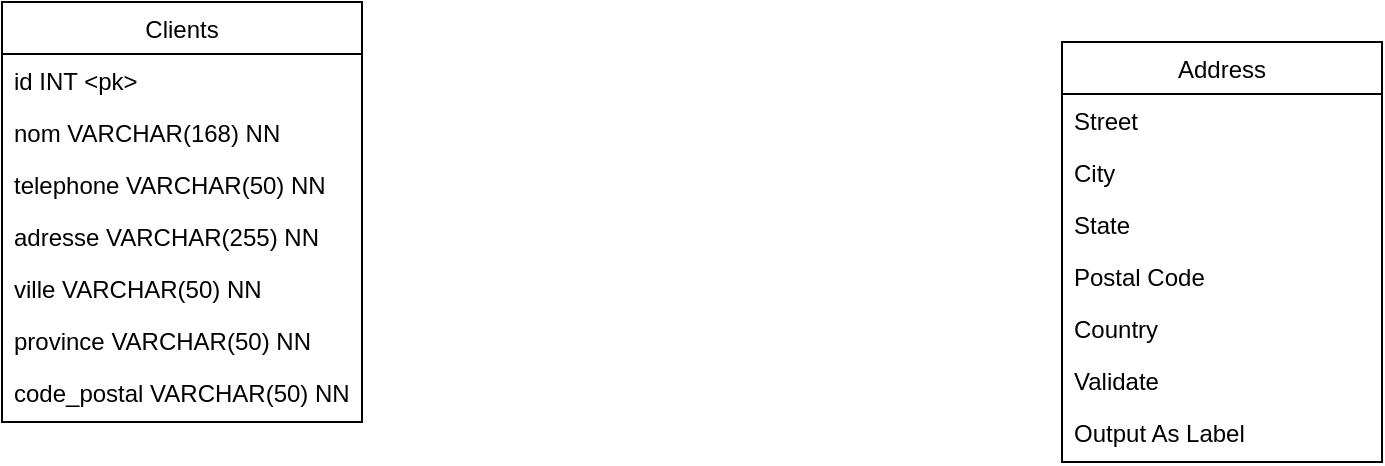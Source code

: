 <mxfile version="24.7.17">
  <diagram name="Page-1" id="efa7a0a1-bf9b-a30e-e6df-94a7791c09e9">
    <mxGraphModel dx="861" dy="984" grid="1" gridSize="10" guides="1" tooltips="1" connect="1" arrows="1" fold="1" page="1" pageScale="1" pageWidth="826" pageHeight="1169" background="none" math="0" shadow="0">
      <root>
        <mxCell id="0" />
        <mxCell id="1" parent="0" />
        <mxCell id="hP7u3rkh-9docSihSX_B-43" value="Address" style="swimlane;fontStyle=0;align=center;verticalAlign=top;childLayout=stackLayout;horizontal=1;startSize=26;horizontalStack=0;resizeParent=1;resizeLast=0;collapsible=1;marginBottom=0;rounded=0;shadow=0;strokeWidth=1;" vertex="1" parent="1">
          <mxGeometry x="1360" y="30" width="160" height="210" as="geometry">
            <mxRectangle x="550" y="140" width="160" height="26" as="alternateBounds" />
          </mxGeometry>
        </mxCell>
        <mxCell id="hP7u3rkh-9docSihSX_B-44" value="Street" style="text;align=left;verticalAlign=top;spacingLeft=4;spacingRight=4;overflow=hidden;rotatable=0;points=[[0,0.5],[1,0.5]];portConstraint=eastwest;" vertex="1" parent="hP7u3rkh-9docSihSX_B-43">
          <mxGeometry y="26" width="160" height="26" as="geometry" />
        </mxCell>
        <mxCell id="hP7u3rkh-9docSihSX_B-45" value="City" style="text;align=left;verticalAlign=top;spacingLeft=4;spacingRight=4;overflow=hidden;rotatable=0;points=[[0,0.5],[1,0.5]];portConstraint=eastwest;rounded=0;shadow=0;html=0;" vertex="1" parent="hP7u3rkh-9docSihSX_B-43">
          <mxGeometry y="52" width="160" height="26" as="geometry" />
        </mxCell>
        <mxCell id="hP7u3rkh-9docSihSX_B-46" value="State" style="text;align=left;verticalAlign=top;spacingLeft=4;spacingRight=4;overflow=hidden;rotatable=0;points=[[0,0.5],[1,0.5]];portConstraint=eastwest;rounded=0;shadow=0;html=0;" vertex="1" parent="hP7u3rkh-9docSihSX_B-43">
          <mxGeometry y="78" width="160" height="26" as="geometry" />
        </mxCell>
        <mxCell id="hP7u3rkh-9docSihSX_B-47" value="Postal Code" style="text;align=left;verticalAlign=top;spacingLeft=4;spacingRight=4;overflow=hidden;rotatable=0;points=[[0,0.5],[1,0.5]];portConstraint=eastwest;rounded=0;shadow=0;html=0;" vertex="1" parent="hP7u3rkh-9docSihSX_B-43">
          <mxGeometry y="104" width="160" height="26" as="geometry" />
        </mxCell>
        <mxCell id="hP7u3rkh-9docSihSX_B-48" value="Country" style="text;align=left;verticalAlign=top;spacingLeft=4;spacingRight=4;overflow=hidden;rotatable=0;points=[[0,0.5],[1,0.5]];portConstraint=eastwest;rounded=0;shadow=0;html=0;" vertex="1" parent="hP7u3rkh-9docSihSX_B-43">
          <mxGeometry y="130" width="160" height="26" as="geometry" />
        </mxCell>
        <mxCell id="hP7u3rkh-9docSihSX_B-50" value="Validate" style="text;align=left;verticalAlign=top;spacingLeft=4;spacingRight=4;overflow=hidden;rotatable=0;points=[[0,0.5],[1,0.5]];portConstraint=eastwest;" vertex="1" parent="hP7u3rkh-9docSihSX_B-43">
          <mxGeometry y="156" width="160" height="26" as="geometry" />
        </mxCell>
        <mxCell id="hP7u3rkh-9docSihSX_B-51" value="Output As Label" style="text;align=left;verticalAlign=top;spacingLeft=4;spacingRight=4;overflow=hidden;rotatable=0;points=[[0,0.5],[1,0.5]];portConstraint=eastwest;" vertex="1" parent="hP7u3rkh-9docSihSX_B-43">
          <mxGeometry y="182" width="160" height="26" as="geometry" />
        </mxCell>
        <mxCell id="hP7u3rkh-9docSihSX_B-57" value="Clients" style="swimlane;fontStyle=0;align=center;verticalAlign=top;childLayout=stackLayout;horizontal=1;startSize=26;horizontalStack=0;resizeParent=1;resizeLast=0;collapsible=1;marginBottom=0;rounded=0;shadow=0;strokeWidth=1;" vertex="1" parent="1">
          <mxGeometry x="830" y="10" width="180" height="210" as="geometry">
            <mxRectangle x="550" y="140" width="160" height="26" as="alternateBounds" />
          </mxGeometry>
        </mxCell>
        <mxCell id="hP7u3rkh-9docSihSX_B-58" value="id INT &lt;pk&gt;" style="text;align=left;verticalAlign=top;spacingLeft=4;spacingRight=4;overflow=hidden;rotatable=0;points=[[0,0.5],[1,0.5]];portConstraint=eastwest;" vertex="1" parent="hP7u3rkh-9docSihSX_B-57">
          <mxGeometry y="26" width="180" height="26" as="geometry" />
        </mxCell>
        <mxCell id="hP7u3rkh-9docSihSX_B-59" value="nom VARCHAR(168) NN" style="text;align=left;verticalAlign=top;spacingLeft=4;spacingRight=4;overflow=hidden;rotatable=0;points=[[0,0.5],[1,0.5]];portConstraint=eastwest;rounded=0;shadow=0;html=0;" vertex="1" parent="hP7u3rkh-9docSihSX_B-57">
          <mxGeometry y="52" width="180" height="26" as="geometry" />
        </mxCell>
        <mxCell id="hP7u3rkh-9docSihSX_B-60" value="telephone VARCHAR(50) NN" style="text;align=left;verticalAlign=top;spacingLeft=4;spacingRight=4;overflow=hidden;rotatable=0;points=[[0,0.5],[1,0.5]];portConstraint=eastwest;rounded=0;shadow=0;html=0;" vertex="1" parent="hP7u3rkh-9docSihSX_B-57">
          <mxGeometry y="78" width="180" height="26" as="geometry" />
        </mxCell>
        <mxCell id="hP7u3rkh-9docSihSX_B-61" value="adresse VARCHAR(255) NN" style="text;align=left;verticalAlign=top;spacingLeft=4;spacingRight=4;overflow=hidden;rotatable=0;points=[[0,0.5],[1,0.5]];portConstraint=eastwest;rounded=0;shadow=0;html=0;" vertex="1" parent="hP7u3rkh-9docSihSX_B-57">
          <mxGeometry y="104" width="180" height="26" as="geometry" />
        </mxCell>
        <mxCell id="hP7u3rkh-9docSihSX_B-62" value="ville VARCHAR(50) NN" style="text;align=left;verticalAlign=top;spacingLeft=4;spacingRight=4;overflow=hidden;rotatable=0;points=[[0,0.5],[1,0.5]];portConstraint=eastwest;rounded=0;shadow=0;html=0;" vertex="1" parent="hP7u3rkh-9docSihSX_B-57">
          <mxGeometry y="130" width="180" height="26" as="geometry" />
        </mxCell>
        <mxCell id="hP7u3rkh-9docSihSX_B-63" value="province VARCHAR(50) NN" style="text;align=left;verticalAlign=top;spacingLeft=4;spacingRight=4;overflow=hidden;rotatable=0;points=[[0,0.5],[1,0.5]];portConstraint=eastwest;" vertex="1" parent="hP7u3rkh-9docSihSX_B-57">
          <mxGeometry y="156" width="180" height="26" as="geometry" />
        </mxCell>
        <mxCell id="hP7u3rkh-9docSihSX_B-64" value="code_postal VARCHAR(50) NN" style="text;align=left;verticalAlign=top;spacingLeft=4;spacingRight=4;overflow=hidden;rotatable=0;points=[[0,0.5],[1,0.5]];portConstraint=eastwest;" vertex="1" parent="hP7u3rkh-9docSihSX_B-57">
          <mxGeometry y="182" width="180" height="26" as="geometry" />
        </mxCell>
      </root>
    </mxGraphModel>
  </diagram>
</mxfile>
